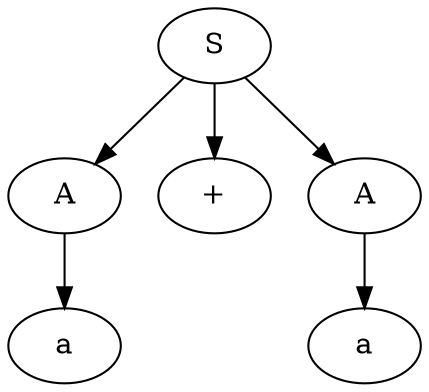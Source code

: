 digraph G
{
 A1[label = "A"];
 p[label = "+"];
 A2[label = "A"];
 a1[label = "a"];
 a2[label = "a"];
 S -> A1 -> a1;
 S -> p;
 S -> A2 -> a2;
}